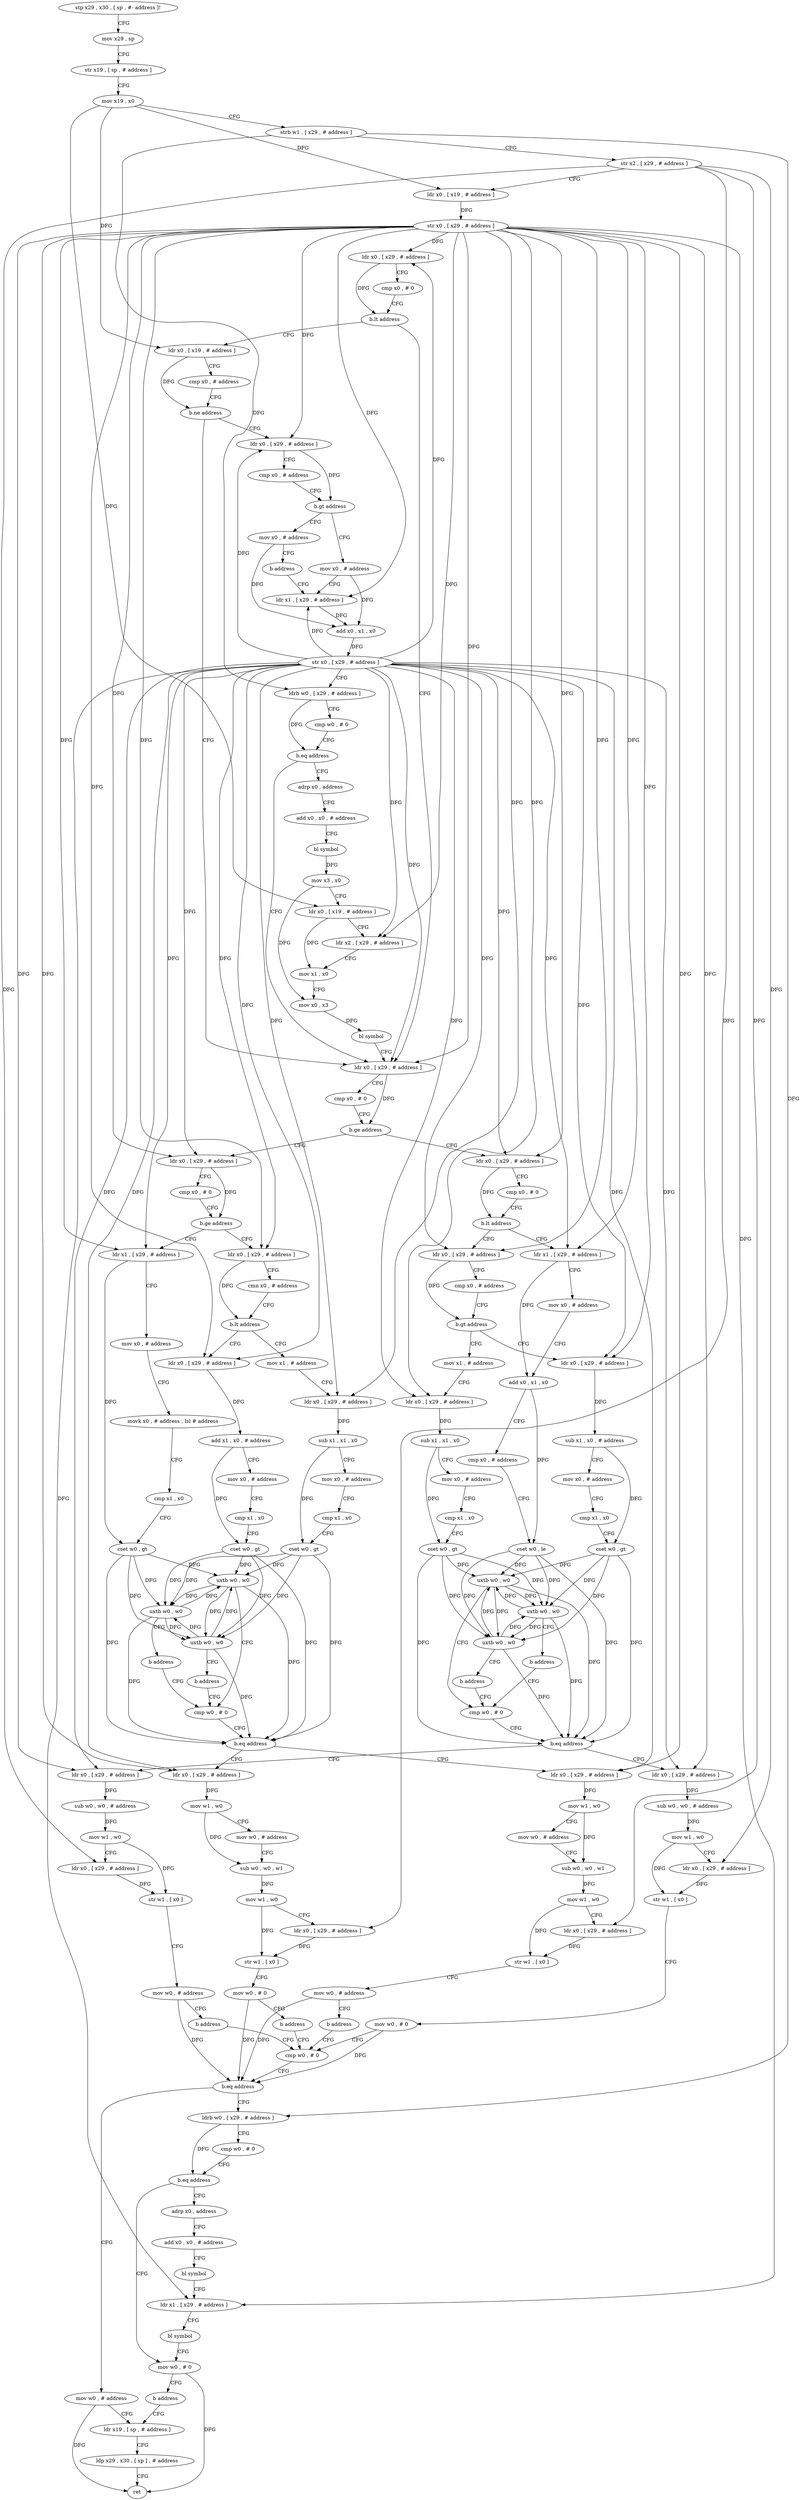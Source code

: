 digraph "func" {
"263992" [label = "stp x29 , x30 , [ sp , #- address ]!" ]
"263996" [label = "mov x29 , sp" ]
"264000" [label = "str x19 , [ sp , # address ]" ]
"264004" [label = "mov x19 , x0" ]
"264008" [label = "strb w1 , [ x29 , # address ]" ]
"264012" [label = "str x2 , [ x29 , # address ]" ]
"264016" [label = "ldr x0 , [ x19 , # address ]" ]
"264020" [label = "str x0 , [ x29 , # address ]" ]
"264024" [label = "ldr x0 , [ x29 , # address ]" ]
"264028" [label = "cmp x0 , # 0" ]
"264032" [label = "b.lt address" ]
"264132" [label = "ldr x0 , [ x29 , # address ]" ]
"264036" [label = "ldr x0 , [ x19 , # address ]" ]
"264136" [label = "cmp x0 , # 0" ]
"264140" [label = "b.ge address" ]
"264332" [label = "ldr x0 , [ x29 , # address ]" ]
"264144" [label = "ldr x0 , [ x29 , # address ]" ]
"264040" [label = "cmp x0 , # address" ]
"264044" [label = "b.ne address" ]
"264048" [label = "ldr x0 , [ x29 , # address ]" ]
"264336" [label = "cmp x0 , # 0" ]
"264340" [label = "b.lt address" ]
"264416" [label = "ldr x1 , [ x29 , # address ]" ]
"264344" [label = "ldr x0 , [ x29 , # address ]" ]
"264148" [label = "cmp x0 , # 0" ]
"264152" [label = "b.ge address" ]
"264228" [label = "ldr x1 , [ x29 , # address ]" ]
"264156" [label = "ldr x0 , [ x29 , # address ]" ]
"264052" [label = "cmp x0 , # address" ]
"264056" [label = "b.gt address" ]
"264068" [label = "mov x0 , # address" ]
"264060" [label = "mov x0 , # address" ]
"264420" [label = "mov x0 , # address" ]
"264424" [label = "add x0 , x1 , x0" ]
"264428" [label = "cmp x0 , # address" ]
"264432" [label = "cset w0 , le" ]
"264436" [label = "uxtb w0 , w0" ]
"264440" [label = "cmp w0 , # 0" ]
"264348" [label = "cmp x0 , # address" ]
"264352" [label = "b.gt address" ]
"264388" [label = "ldr x0 , [ x29 , # address ]" ]
"264356" [label = "mov x1 , # address" ]
"264232" [label = "mov x0 , # address" ]
"264236" [label = "movk x0 , # address , lsl # address" ]
"264240" [label = "cmp x1 , x0" ]
"264244" [label = "cset w0 , gt" ]
"264248" [label = "uxtb w0 , w0" ]
"264252" [label = "cmp w0 , # 0" ]
"264160" [label = "cmn x0 , # address" ]
"264164" [label = "b.lt address" ]
"264196" [label = "mov x1 , # address" ]
"264168" [label = "ldr x0 , [ x29 , # address ]" ]
"264072" [label = "ldr x1 , [ x29 , # address ]" ]
"264064" [label = "b address" ]
"264476" [label = "ldr x0 , [ x29 , # address ]" ]
"264480" [label = "sub w0 , w0 , # address" ]
"264484" [label = "mov w1 , w0" ]
"264488" [label = "ldr x0 , [ x29 , # address ]" ]
"264492" [label = "str w1 , [ x0 ]" ]
"264496" [label = "mov w0 , # 0" ]
"264500" [label = "cmp w0 , # 0" ]
"264448" [label = "ldr x0 , [ x29 , # address ]" ]
"264452" [label = "sub w0 , w0 , # address" ]
"264456" [label = "mov w1 , w0" ]
"264460" [label = "ldr x0 , [ x29 , # address ]" ]
"264464" [label = "str w1 , [ x0 ]" ]
"264468" [label = "mov w0 , # address" ]
"264472" [label = "b address" ]
"264392" [label = "sub x1 , x0 , # address" ]
"264396" [label = "mov x0 , # address" ]
"264400" [label = "cmp x1 , x0" ]
"264404" [label = "cset w0 , gt" ]
"264408" [label = "uxtb w0 , w0" ]
"264412" [label = "b address" ]
"264360" [label = "ldr x0 , [ x29 , # address ]" ]
"264364" [label = "sub x1 , x1 , x0" ]
"264368" [label = "mov x0 , # address" ]
"264372" [label = "cmp x1 , x0" ]
"264376" [label = "cset w0 , gt" ]
"264380" [label = "uxtb w0 , w0" ]
"264384" [label = "b address" ]
"264296" [label = "ldr x0 , [ x29 , # address ]" ]
"264300" [label = "mov w1 , w0" ]
"264304" [label = "mov w0 , # address" ]
"264308" [label = "sub w0 , w0 , w1" ]
"264312" [label = "mov w1 , w0" ]
"264316" [label = "ldr x0 , [ x29 , # address ]" ]
"264320" [label = "str w1 , [ x0 ]" ]
"264324" [label = "mov w0 , # 0" ]
"264328" [label = "b address" ]
"264260" [label = "ldr x0 , [ x29 , # address ]" ]
"264264" [label = "mov w1 , w0" ]
"264268" [label = "mov w0 , # address" ]
"264272" [label = "sub w0 , w0 , w1" ]
"264276" [label = "mov w1 , w0" ]
"264280" [label = "ldr x0 , [ x29 , # address ]" ]
"264284" [label = "str w1 , [ x0 ]" ]
"264288" [label = "mov w0 , # address" ]
"264292" [label = "b address" ]
"264200" [label = "ldr x0 , [ x29 , # address ]" ]
"264204" [label = "sub x1 , x1 , x0" ]
"264208" [label = "mov x0 , # address" ]
"264212" [label = "cmp x1 , x0" ]
"264216" [label = "cset w0 , gt" ]
"264220" [label = "uxtb w0 , w0" ]
"264224" [label = "b address" ]
"264172" [label = "add x1 , x0 , # address" ]
"264176" [label = "mov x0 , # address" ]
"264180" [label = "cmp x1 , x0" ]
"264184" [label = "cset w0 , gt" ]
"264188" [label = "uxtb w0 , w0" ]
"264192" [label = "b address" ]
"264096" [label = "adrp x0 , address" ]
"264100" [label = "add x0 , x0 , # address" ]
"264104" [label = "bl symbol" ]
"264108" [label = "mov x3 , x0" ]
"264112" [label = "ldr x0 , [ x19 , # address ]" ]
"264116" [label = "ldr x2 , [ x29 , # address ]" ]
"264120" [label = "mov x1 , x0" ]
"264124" [label = "mov x0 , x3" ]
"264128" [label = "bl symbol" ]
"264076" [label = "add x0 , x1 , x0" ]
"264080" [label = "str x0 , [ x29 , # address ]" ]
"264084" [label = "ldrb w0 , [ x29 , # address ]" ]
"264088" [label = "cmp w0 , # 0" ]
"264092" [label = "b.eq address" ]
"264548" [label = "mov w0 , # address" ]
"264552" [label = "ldr x19 , [ sp , # address ]" ]
"264508" [label = "ldrb w0 , [ x29 , # address ]" ]
"264512" [label = "cmp w0 , # 0" ]
"264516" [label = "b.eq address" ]
"264540" [label = "mov w0 , # 0" ]
"264520" [label = "adrp x0 , address" ]
"264504" [label = "b.eq address" ]
"264444" [label = "b.eq address" ]
"264256" [label = "b.eq address" ]
"264544" [label = "b address" ]
"264524" [label = "add x0 , x0 , # address" ]
"264528" [label = "bl symbol" ]
"264532" [label = "ldr x1 , [ x29 , # address ]" ]
"264536" [label = "bl symbol" ]
"264556" [label = "ldp x29 , x30 , [ sp ] , # address" ]
"264560" [label = "ret" ]
"263992" -> "263996" [ label = "CFG" ]
"263996" -> "264000" [ label = "CFG" ]
"264000" -> "264004" [ label = "CFG" ]
"264004" -> "264008" [ label = "CFG" ]
"264004" -> "264016" [ label = "DFG" ]
"264004" -> "264036" [ label = "DFG" ]
"264004" -> "264112" [ label = "DFG" ]
"264008" -> "264012" [ label = "CFG" ]
"264008" -> "264084" [ label = "DFG" ]
"264008" -> "264508" [ label = "DFG" ]
"264012" -> "264016" [ label = "CFG" ]
"264012" -> "264488" [ label = "DFG" ]
"264012" -> "264460" [ label = "DFG" ]
"264012" -> "264316" [ label = "DFG" ]
"264012" -> "264280" [ label = "DFG" ]
"264016" -> "264020" [ label = "DFG" ]
"264020" -> "264024" [ label = "DFG" ]
"264020" -> "264132" [ label = "DFG" ]
"264020" -> "264332" [ label = "DFG" ]
"264020" -> "264144" [ label = "DFG" ]
"264020" -> "264048" [ label = "DFG" ]
"264020" -> "264416" [ label = "DFG" ]
"264020" -> "264344" [ label = "DFG" ]
"264020" -> "264228" [ label = "DFG" ]
"264020" -> "264156" [ label = "DFG" ]
"264020" -> "264388" [ label = "DFG" ]
"264020" -> "264360" [ label = "DFG" ]
"264020" -> "264200" [ label = "DFG" ]
"264020" -> "264168" [ label = "DFG" ]
"264020" -> "264072" [ label = "DFG" ]
"264020" -> "264116" [ label = "DFG" ]
"264020" -> "264476" [ label = "DFG" ]
"264020" -> "264448" [ label = "DFG" ]
"264020" -> "264296" [ label = "DFG" ]
"264020" -> "264260" [ label = "DFG" ]
"264020" -> "264532" [ label = "DFG" ]
"264024" -> "264028" [ label = "CFG" ]
"264024" -> "264032" [ label = "DFG" ]
"264028" -> "264032" [ label = "CFG" ]
"264032" -> "264132" [ label = "CFG" ]
"264032" -> "264036" [ label = "CFG" ]
"264132" -> "264136" [ label = "CFG" ]
"264132" -> "264140" [ label = "DFG" ]
"264036" -> "264040" [ label = "CFG" ]
"264036" -> "264044" [ label = "DFG" ]
"264136" -> "264140" [ label = "CFG" ]
"264140" -> "264332" [ label = "CFG" ]
"264140" -> "264144" [ label = "CFG" ]
"264332" -> "264336" [ label = "CFG" ]
"264332" -> "264340" [ label = "DFG" ]
"264144" -> "264148" [ label = "CFG" ]
"264144" -> "264152" [ label = "DFG" ]
"264040" -> "264044" [ label = "CFG" ]
"264044" -> "264132" [ label = "CFG" ]
"264044" -> "264048" [ label = "CFG" ]
"264048" -> "264052" [ label = "CFG" ]
"264048" -> "264056" [ label = "DFG" ]
"264336" -> "264340" [ label = "CFG" ]
"264340" -> "264416" [ label = "CFG" ]
"264340" -> "264344" [ label = "CFG" ]
"264416" -> "264420" [ label = "CFG" ]
"264416" -> "264424" [ label = "DFG" ]
"264344" -> "264348" [ label = "CFG" ]
"264344" -> "264352" [ label = "DFG" ]
"264148" -> "264152" [ label = "CFG" ]
"264152" -> "264228" [ label = "CFG" ]
"264152" -> "264156" [ label = "CFG" ]
"264228" -> "264232" [ label = "CFG" ]
"264228" -> "264244" [ label = "DFG" ]
"264156" -> "264160" [ label = "CFG" ]
"264156" -> "264164" [ label = "DFG" ]
"264052" -> "264056" [ label = "CFG" ]
"264056" -> "264068" [ label = "CFG" ]
"264056" -> "264060" [ label = "CFG" ]
"264068" -> "264072" [ label = "CFG" ]
"264068" -> "264076" [ label = "DFG" ]
"264060" -> "264064" [ label = "CFG" ]
"264060" -> "264076" [ label = "DFG" ]
"264420" -> "264424" [ label = "CFG" ]
"264424" -> "264428" [ label = "CFG" ]
"264424" -> "264432" [ label = "DFG" ]
"264428" -> "264432" [ label = "CFG" ]
"264432" -> "264436" [ label = "DFG" ]
"264432" -> "264444" [ label = "DFG" ]
"264432" -> "264408" [ label = "DFG" ]
"264432" -> "264380" [ label = "DFG" ]
"264436" -> "264440" [ label = "CFG" ]
"264436" -> "264444" [ label = "DFG" ]
"264436" -> "264408" [ label = "DFG" ]
"264436" -> "264380" [ label = "DFG" ]
"264440" -> "264444" [ label = "CFG" ]
"264348" -> "264352" [ label = "CFG" ]
"264352" -> "264388" [ label = "CFG" ]
"264352" -> "264356" [ label = "CFG" ]
"264388" -> "264392" [ label = "DFG" ]
"264356" -> "264360" [ label = "CFG" ]
"264232" -> "264236" [ label = "CFG" ]
"264236" -> "264240" [ label = "CFG" ]
"264240" -> "264244" [ label = "CFG" ]
"264244" -> "264248" [ label = "DFG" ]
"264244" -> "264256" [ label = "DFG" ]
"264244" -> "264220" [ label = "DFG" ]
"264244" -> "264188" [ label = "DFG" ]
"264248" -> "264252" [ label = "CFG" ]
"264248" -> "264256" [ label = "DFG" ]
"264248" -> "264220" [ label = "DFG" ]
"264248" -> "264188" [ label = "DFG" ]
"264252" -> "264256" [ label = "CFG" ]
"264160" -> "264164" [ label = "CFG" ]
"264164" -> "264196" [ label = "CFG" ]
"264164" -> "264168" [ label = "CFG" ]
"264196" -> "264200" [ label = "CFG" ]
"264168" -> "264172" [ label = "DFG" ]
"264072" -> "264076" [ label = "DFG" ]
"264064" -> "264072" [ label = "CFG" ]
"264476" -> "264480" [ label = "DFG" ]
"264480" -> "264484" [ label = "DFG" ]
"264484" -> "264488" [ label = "CFG" ]
"264484" -> "264492" [ label = "DFG" ]
"264488" -> "264492" [ label = "DFG" ]
"264492" -> "264496" [ label = "CFG" ]
"264496" -> "264500" [ label = "CFG" ]
"264496" -> "264504" [ label = "DFG" ]
"264500" -> "264504" [ label = "CFG" ]
"264448" -> "264452" [ label = "DFG" ]
"264452" -> "264456" [ label = "DFG" ]
"264456" -> "264460" [ label = "CFG" ]
"264456" -> "264464" [ label = "DFG" ]
"264460" -> "264464" [ label = "DFG" ]
"264464" -> "264468" [ label = "CFG" ]
"264468" -> "264472" [ label = "CFG" ]
"264468" -> "264504" [ label = "DFG" ]
"264472" -> "264500" [ label = "CFG" ]
"264392" -> "264396" [ label = "CFG" ]
"264392" -> "264404" [ label = "DFG" ]
"264396" -> "264400" [ label = "CFG" ]
"264400" -> "264404" [ label = "CFG" ]
"264404" -> "264408" [ label = "DFG" ]
"264404" -> "264436" [ label = "DFG" ]
"264404" -> "264444" [ label = "DFG" ]
"264404" -> "264380" [ label = "DFG" ]
"264408" -> "264412" [ label = "CFG" ]
"264408" -> "264436" [ label = "DFG" ]
"264408" -> "264444" [ label = "DFG" ]
"264408" -> "264380" [ label = "DFG" ]
"264412" -> "264440" [ label = "CFG" ]
"264360" -> "264364" [ label = "DFG" ]
"264364" -> "264368" [ label = "CFG" ]
"264364" -> "264376" [ label = "DFG" ]
"264368" -> "264372" [ label = "CFG" ]
"264372" -> "264376" [ label = "CFG" ]
"264376" -> "264380" [ label = "DFG" ]
"264376" -> "264436" [ label = "DFG" ]
"264376" -> "264444" [ label = "DFG" ]
"264376" -> "264408" [ label = "DFG" ]
"264380" -> "264384" [ label = "CFG" ]
"264380" -> "264436" [ label = "DFG" ]
"264380" -> "264444" [ label = "DFG" ]
"264380" -> "264408" [ label = "DFG" ]
"264384" -> "264440" [ label = "CFG" ]
"264296" -> "264300" [ label = "DFG" ]
"264300" -> "264304" [ label = "CFG" ]
"264300" -> "264308" [ label = "DFG" ]
"264304" -> "264308" [ label = "CFG" ]
"264308" -> "264312" [ label = "DFG" ]
"264312" -> "264316" [ label = "CFG" ]
"264312" -> "264320" [ label = "DFG" ]
"264316" -> "264320" [ label = "DFG" ]
"264320" -> "264324" [ label = "CFG" ]
"264324" -> "264328" [ label = "CFG" ]
"264324" -> "264504" [ label = "DFG" ]
"264328" -> "264500" [ label = "CFG" ]
"264260" -> "264264" [ label = "DFG" ]
"264264" -> "264268" [ label = "CFG" ]
"264264" -> "264272" [ label = "DFG" ]
"264268" -> "264272" [ label = "CFG" ]
"264272" -> "264276" [ label = "DFG" ]
"264276" -> "264280" [ label = "CFG" ]
"264276" -> "264284" [ label = "DFG" ]
"264280" -> "264284" [ label = "DFG" ]
"264284" -> "264288" [ label = "CFG" ]
"264288" -> "264292" [ label = "CFG" ]
"264288" -> "264504" [ label = "DFG" ]
"264292" -> "264500" [ label = "CFG" ]
"264200" -> "264204" [ label = "DFG" ]
"264204" -> "264208" [ label = "CFG" ]
"264204" -> "264216" [ label = "DFG" ]
"264208" -> "264212" [ label = "CFG" ]
"264212" -> "264216" [ label = "CFG" ]
"264216" -> "264220" [ label = "DFG" ]
"264216" -> "264248" [ label = "DFG" ]
"264216" -> "264256" [ label = "DFG" ]
"264216" -> "264188" [ label = "DFG" ]
"264220" -> "264224" [ label = "CFG" ]
"264220" -> "264248" [ label = "DFG" ]
"264220" -> "264256" [ label = "DFG" ]
"264220" -> "264188" [ label = "DFG" ]
"264224" -> "264252" [ label = "CFG" ]
"264172" -> "264176" [ label = "CFG" ]
"264172" -> "264184" [ label = "DFG" ]
"264176" -> "264180" [ label = "CFG" ]
"264180" -> "264184" [ label = "CFG" ]
"264184" -> "264188" [ label = "DFG" ]
"264184" -> "264248" [ label = "DFG" ]
"264184" -> "264256" [ label = "DFG" ]
"264184" -> "264220" [ label = "DFG" ]
"264188" -> "264192" [ label = "CFG" ]
"264188" -> "264248" [ label = "DFG" ]
"264188" -> "264256" [ label = "DFG" ]
"264188" -> "264220" [ label = "DFG" ]
"264192" -> "264252" [ label = "CFG" ]
"264096" -> "264100" [ label = "CFG" ]
"264100" -> "264104" [ label = "CFG" ]
"264104" -> "264108" [ label = "DFG" ]
"264108" -> "264112" [ label = "CFG" ]
"264108" -> "264124" [ label = "DFG" ]
"264112" -> "264116" [ label = "CFG" ]
"264112" -> "264120" [ label = "DFG" ]
"264116" -> "264120" [ label = "CFG" ]
"264120" -> "264124" [ label = "CFG" ]
"264124" -> "264128" [ label = "DFG" ]
"264128" -> "264132" [ label = "CFG" ]
"264076" -> "264080" [ label = "DFG" ]
"264080" -> "264084" [ label = "CFG" ]
"264080" -> "264024" [ label = "DFG" ]
"264080" -> "264132" [ label = "DFG" ]
"264080" -> "264332" [ label = "DFG" ]
"264080" -> "264144" [ label = "DFG" ]
"264080" -> "264048" [ label = "DFG" ]
"264080" -> "264416" [ label = "DFG" ]
"264080" -> "264344" [ label = "DFG" ]
"264080" -> "264228" [ label = "DFG" ]
"264080" -> "264156" [ label = "DFG" ]
"264080" -> "264388" [ label = "DFG" ]
"264080" -> "264360" [ label = "DFG" ]
"264080" -> "264200" [ label = "DFG" ]
"264080" -> "264168" [ label = "DFG" ]
"264080" -> "264072" [ label = "DFG" ]
"264080" -> "264116" [ label = "DFG" ]
"264080" -> "264476" [ label = "DFG" ]
"264080" -> "264448" [ label = "DFG" ]
"264080" -> "264296" [ label = "DFG" ]
"264080" -> "264260" [ label = "DFG" ]
"264080" -> "264532" [ label = "DFG" ]
"264084" -> "264088" [ label = "CFG" ]
"264084" -> "264092" [ label = "DFG" ]
"264088" -> "264092" [ label = "CFG" ]
"264092" -> "264132" [ label = "CFG" ]
"264092" -> "264096" [ label = "CFG" ]
"264548" -> "264552" [ label = "CFG" ]
"264548" -> "264560" [ label = "DFG" ]
"264552" -> "264556" [ label = "CFG" ]
"264508" -> "264512" [ label = "CFG" ]
"264508" -> "264516" [ label = "DFG" ]
"264512" -> "264516" [ label = "CFG" ]
"264516" -> "264540" [ label = "CFG" ]
"264516" -> "264520" [ label = "CFG" ]
"264540" -> "264544" [ label = "CFG" ]
"264540" -> "264560" [ label = "DFG" ]
"264520" -> "264524" [ label = "CFG" ]
"264504" -> "264548" [ label = "CFG" ]
"264504" -> "264508" [ label = "CFG" ]
"264444" -> "264476" [ label = "CFG" ]
"264444" -> "264448" [ label = "CFG" ]
"264256" -> "264296" [ label = "CFG" ]
"264256" -> "264260" [ label = "CFG" ]
"264544" -> "264552" [ label = "CFG" ]
"264524" -> "264528" [ label = "CFG" ]
"264528" -> "264532" [ label = "CFG" ]
"264532" -> "264536" [ label = "CFG" ]
"264536" -> "264540" [ label = "CFG" ]
"264556" -> "264560" [ label = "CFG" ]
}
